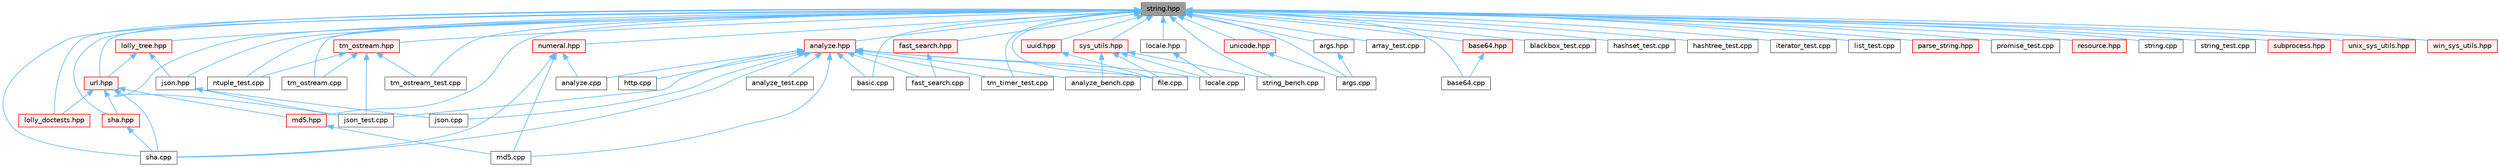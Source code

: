 digraph "string.hpp"
{
 // LATEX_PDF_SIZE
  bgcolor="transparent";
  edge [fontname=Helvetica,fontsize=10,labelfontname=Helvetica,labelfontsize=10];
  node [fontname=Helvetica,fontsize=10,shape=box,height=0.2,width=0.4];
  Node1 [id="Node000001",label="string.hpp",height=0.2,width=0.4,color="gray40", fillcolor="grey60", style="filled", fontcolor="black",tooltip=" "];
  Node1 -> Node2 [id="edge1_Node000001_Node000002",dir="back",color="steelblue1",style="solid",tooltip=" "];
  Node2 [id="Node000002",label="analyze.hpp",height=0.2,width=0.4,color="red", fillcolor="#FFF0F0", style="filled",URL="$analyze_8hpp.html",tooltip=" "];
  Node2 -> Node3 [id="edge2_Node000002_Node000003",dir="back",color="steelblue1",style="solid",tooltip=" "];
  Node3 [id="Node000003",label="analyze.cpp",height=0.2,width=0.4,color="grey40", fillcolor="white", style="filled",URL="$analyze_8cpp.html",tooltip=" "];
  Node2 -> Node4 [id="edge3_Node000002_Node000004",dir="back",color="steelblue1",style="solid",tooltip=" "];
  Node4 [id="Node000004",label="analyze_bench.cpp",height=0.2,width=0.4,color="grey40", fillcolor="white", style="filled",URL="$analyze__bench_8cpp.html",tooltip=" "];
  Node2 -> Node5 [id="edge4_Node000002_Node000005",dir="back",color="steelblue1",style="solid",tooltip=" "];
  Node5 [id="Node000005",label="analyze_test.cpp",height=0.2,width=0.4,color="grey40", fillcolor="white", style="filled",URL="$analyze__test_8cpp.html",tooltip=" "];
  Node2 -> Node6 [id="edge5_Node000002_Node000006",dir="back",color="steelblue1",style="solid",tooltip=" "];
  Node6 [id="Node000006",label="basic.cpp",height=0.2,width=0.4,color="grey40", fillcolor="white", style="filled",URL="$basic_8cpp.html",tooltip=" "];
  Node2 -> Node7 [id="edge6_Node000002_Node000007",dir="back",color="steelblue1",style="solid",tooltip=" "];
  Node7 [id="Node000007",label="fast_search.cpp",height=0.2,width=0.4,color="grey40", fillcolor="white", style="filled",URL="$fast__search_8cpp.html",tooltip=" "];
  Node2 -> Node8 [id="edge7_Node000002_Node000008",dir="back",color="steelblue1",style="solid",tooltip=" "];
  Node8 [id="Node000008",label="file.cpp",height=0.2,width=0.4,color="grey40", fillcolor="white", style="filled",URL="$file_8cpp.html",tooltip=" "];
  Node2 -> Node9 [id="edge8_Node000002_Node000009",dir="back",color="steelblue1",style="solid",tooltip=" "];
  Node9 [id="Node000009",label="http.cpp",height=0.2,width=0.4,color="grey40", fillcolor="white", style="filled",URL="$http_8cpp.html",tooltip=" "];
  Node2 -> Node10 [id="edge9_Node000002_Node000010",dir="back",color="steelblue1",style="solid",tooltip=" "];
  Node10 [id="Node000010",label="json.cpp",height=0.2,width=0.4,color="grey40", fillcolor="white", style="filled",URL="$json_8cpp.html",tooltip=" "];
  Node2 -> Node11 [id="edge10_Node000002_Node000011",dir="back",color="steelblue1",style="solid",tooltip=" "];
  Node11 [id="Node000011",label="json_test.cpp",height=0.2,width=0.4,color="grey40", fillcolor="white", style="filled",URL="$json__test_8cpp.html",tooltip=" "];
  Node2 -> Node12 [id="edge11_Node000002_Node000012",dir="back",color="steelblue1",style="solid",tooltip=" "];
  Node12 [id="Node000012",label="locale.cpp",height=0.2,width=0.4,color="grey40", fillcolor="white", style="filled",URL="$locale_8cpp.html",tooltip=" "];
  Node2 -> Node13 [id="edge12_Node000002_Node000013",dir="back",color="steelblue1",style="solid",tooltip=" "];
  Node13 [id="Node000013",label="md5.cpp",height=0.2,width=0.4,color="grey40", fillcolor="white", style="filled",URL="$md5_8cpp.html",tooltip=" "];
  Node2 -> Node16 [id="edge13_Node000002_Node000016",dir="back",color="steelblue1",style="solid",tooltip=" "];
  Node16 [id="Node000016",label="sha.cpp",height=0.2,width=0.4,color="grey40", fillcolor="white", style="filled",URL="$sha_8cpp.html",tooltip=" "];
  Node2 -> Node17 [id="edge14_Node000002_Node000017",dir="back",color="steelblue1",style="solid",tooltip=" "];
  Node17 [id="Node000017",label="tm_timer_test.cpp",height=0.2,width=0.4,color="grey40", fillcolor="white", style="filled",URL="$tm__timer__test_8cpp.html",tooltip=" "];
  Node1 -> Node21 [id="edge15_Node000001_Node000021",dir="back",color="steelblue1",style="solid",tooltip=" "];
  Node21 [id="Node000021",label="args.cpp",height=0.2,width=0.4,color="grey40", fillcolor="white", style="filled",URL="$args_8cpp.html",tooltip=" "];
  Node1 -> Node22 [id="edge16_Node000001_Node000022",dir="back",color="steelblue1",style="solid",tooltip=" "];
  Node22 [id="Node000022",label="args.hpp",height=0.2,width=0.4,color="grey40", fillcolor="white", style="filled",URL="$args_8hpp.html",tooltip=" "];
  Node22 -> Node21 [id="edge17_Node000022_Node000021",dir="back",color="steelblue1",style="solid",tooltip=" "];
  Node1 -> Node23 [id="edge18_Node000001_Node000023",dir="back",color="steelblue1",style="solid",tooltip=" "];
  Node23 [id="Node000023",label="array_test.cpp",height=0.2,width=0.4,color="grey40", fillcolor="white", style="filled",URL="$array__test_8cpp.html",tooltip=" "];
  Node1 -> Node24 [id="edge19_Node000001_Node000024",dir="back",color="steelblue1",style="solid",tooltip=" "];
  Node24 [id="Node000024",label="base64.cpp",height=0.2,width=0.4,color="grey40", fillcolor="white", style="filled",URL="$base64_8cpp.html",tooltip=" "];
  Node1 -> Node25 [id="edge20_Node000001_Node000025",dir="back",color="steelblue1",style="solid",tooltip=" "];
  Node25 [id="Node000025",label="base64.hpp",height=0.2,width=0.4,color="red", fillcolor="#FFF0F0", style="filled",URL="$base64_8hpp.html",tooltip=" "];
  Node25 -> Node24 [id="edge21_Node000025_Node000024",dir="back",color="steelblue1",style="solid",tooltip=" "];
  Node1 -> Node6 [id="edge22_Node000001_Node000006",dir="back",color="steelblue1",style="solid",tooltip=" "];
  Node1 -> Node27 [id="edge23_Node000001_Node000027",dir="back",color="steelblue1",style="solid",tooltip=" "];
  Node27 [id="Node000027",label="blackbox_test.cpp",height=0.2,width=0.4,color="grey40", fillcolor="white", style="filled",URL="$blackbox__test_8cpp.html",tooltip=" "];
  Node1 -> Node28 [id="edge24_Node000001_Node000028",dir="back",color="steelblue1",style="solid",tooltip=" "];
  Node28 [id="Node000028",label="fast_search.hpp",height=0.2,width=0.4,color="red", fillcolor="#FFF0F0", style="filled",URL="$fast__search_8hpp.html",tooltip=" "];
  Node28 -> Node7 [id="edge25_Node000028_Node000007",dir="back",color="steelblue1",style="solid",tooltip=" "];
  Node1 -> Node8 [id="edge26_Node000001_Node000008",dir="back",color="steelblue1",style="solid",tooltip=" "];
  Node1 -> Node30 [id="edge27_Node000001_Node000030",dir="back",color="steelblue1",style="solid",tooltip=" "];
  Node30 [id="Node000030",label="hashset_test.cpp",height=0.2,width=0.4,color="grey40", fillcolor="white", style="filled",URL="$hashset__test_8cpp.html",tooltip=" "];
  Node1 -> Node31 [id="edge28_Node000001_Node000031",dir="back",color="steelblue1",style="solid",tooltip=" "];
  Node31 [id="Node000031",label="hashtree_test.cpp",height=0.2,width=0.4,color="grey40", fillcolor="white", style="filled",URL="$hashtree__test_8cpp.html",tooltip=" "];
  Node1 -> Node32 [id="edge29_Node000001_Node000032",dir="back",color="steelblue1",style="solid",tooltip=" "];
  Node32 [id="Node000032",label="iterator_test.cpp",height=0.2,width=0.4,color="grey40", fillcolor="white", style="filled",URL="$iterator__test_8cpp.html",tooltip=" "];
  Node1 -> Node33 [id="edge30_Node000001_Node000033",dir="back",color="steelblue1",style="solid",tooltip=" "];
  Node33 [id="Node000033",label="json.hpp",height=0.2,width=0.4,color="grey40", fillcolor="white", style="filled",URL="$json_8hpp.html",tooltip=" "];
  Node33 -> Node10 [id="edge31_Node000033_Node000010",dir="back",color="steelblue1",style="solid",tooltip=" "];
  Node33 -> Node11 [id="edge32_Node000033_Node000011",dir="back",color="steelblue1",style="solid",tooltip=" "];
  Node1 -> Node11 [id="edge33_Node000001_Node000011",dir="back",color="steelblue1",style="solid",tooltip=" "];
  Node1 -> Node34 [id="edge34_Node000001_Node000034",dir="back",color="steelblue1",style="solid",tooltip=" "];
  Node34 [id="Node000034",label="list_test.cpp",height=0.2,width=0.4,color="grey40", fillcolor="white", style="filled",URL="$list__test_8cpp.html",tooltip=" "];
  Node1 -> Node35 [id="edge35_Node000001_Node000035",dir="back",color="steelblue1",style="solid",tooltip=" "];
  Node35 [id="Node000035",label="locale.hpp",height=0.2,width=0.4,color="grey40", fillcolor="white", style="filled",URL="$locale_8hpp.html",tooltip=" "];
  Node35 -> Node12 [id="edge36_Node000035_Node000012",dir="back",color="steelblue1",style="solid",tooltip=" "];
  Node1 -> Node36 [id="edge37_Node000001_Node000036",dir="back",color="steelblue1",style="solid",tooltip=" "];
  Node36 [id="Node000036",label="lolly_doctests.hpp",height=0.2,width=0.4,color="red", fillcolor="#FFF0F0", style="filled",URL="$lolly__doctests_8hpp.html",tooltip=" "];
  Node1 -> Node61 [id="edge38_Node000001_Node000061",dir="back",color="steelblue1",style="solid",tooltip=" "];
  Node61 [id="Node000061",label="lolly_tree.hpp",height=0.2,width=0.4,color="red", fillcolor="#FFF0F0", style="filled",URL="$lolly__tree_8hpp.html",tooltip=" "];
  Node61 -> Node33 [id="edge39_Node000061_Node000033",dir="back",color="steelblue1",style="solid",tooltip=" "];
  Node61 -> Node64 [id="edge40_Node000061_Node000064",dir="back",color="steelblue1",style="solid",tooltip=" "];
  Node64 [id="Node000064",label="url.hpp",height=0.2,width=0.4,color="red", fillcolor="#FFF0F0", style="filled",URL="$url_8hpp.html",tooltip=" "];
  Node64 -> Node36 [id="edge41_Node000064_Node000036",dir="back",color="steelblue1",style="solid",tooltip=" "];
  Node64 -> Node72 [id="edge42_Node000064_Node000072",dir="back",color="steelblue1",style="solid",tooltip=" "];
  Node72 [id="Node000072",label="md5.hpp",height=0.2,width=0.4,color="red", fillcolor="#FFF0F0", style="filled",URL="$md5_8hpp.html",tooltip=" "];
  Node72 -> Node13 [id="edge43_Node000072_Node000013",dir="back",color="steelblue1",style="solid",tooltip=" "];
  Node64 -> Node16 [id="edge44_Node000064_Node000016",dir="back",color="steelblue1",style="solid",tooltip=" "];
  Node64 -> Node73 [id="edge45_Node000064_Node000073",dir="back",color="steelblue1",style="solid",tooltip=" "];
  Node73 [id="Node000073",label="sha.hpp",height=0.2,width=0.4,color="red", fillcolor="#FFF0F0", style="filled",URL="$sha_8hpp.html",tooltip=" "];
  Node73 -> Node16 [id="edge46_Node000073_Node000016",dir="back",color="steelblue1",style="solid",tooltip=" "];
  Node1 -> Node72 [id="edge47_Node000001_Node000072",dir="back",color="steelblue1",style="solid",tooltip=" "];
  Node1 -> Node45 [id="edge48_Node000001_Node000045",dir="back",color="steelblue1",style="solid",tooltip=" "];
  Node45 [id="Node000045",label="ntuple_test.cpp",height=0.2,width=0.4,color="grey40", fillcolor="white", style="filled",URL="$ntuple__test_8cpp.html",tooltip=" "];
  Node1 -> Node79 [id="edge49_Node000001_Node000079",dir="back",color="steelblue1",style="solid",tooltip=" "];
  Node79 [id="Node000079",label="numeral.hpp",height=0.2,width=0.4,color="red", fillcolor="#FFF0F0", style="filled",URL="$numeral_8hpp.html",tooltip=" "];
  Node79 -> Node3 [id="edge50_Node000079_Node000003",dir="back",color="steelblue1",style="solid",tooltip=" "];
  Node79 -> Node13 [id="edge51_Node000079_Node000013",dir="back",color="steelblue1",style="solid",tooltip=" "];
  Node79 -> Node16 [id="edge52_Node000079_Node000016",dir="back",color="steelblue1",style="solid",tooltip=" "];
  Node1 -> Node80 [id="edge53_Node000001_Node000080",dir="back",color="steelblue1",style="solid",tooltip=" "];
  Node80 [id="Node000080",label="parse_string.hpp",height=0.2,width=0.4,color="red", fillcolor="#FFF0F0", style="filled",URL="$parse__string_8hpp.html",tooltip=" "];
  Node1 -> Node48 [id="edge54_Node000001_Node000048",dir="back",color="steelblue1",style="solid",tooltip=" "];
  Node48 [id="Node000048",label="promise_test.cpp",height=0.2,width=0.4,color="grey40", fillcolor="white", style="filled",URL="$promise__test_8cpp.html",tooltip=" "];
  Node1 -> Node81 [id="edge55_Node000001_Node000081",dir="back",color="steelblue1",style="solid",tooltip=" "];
  Node81 [id="Node000081",label="resource.hpp",height=0.2,width=0.4,color="red", fillcolor="#FFF0F0", style="filled",URL="$resource_8hpp.html",tooltip=" "];
  Node1 -> Node16 [id="edge56_Node000001_Node000016",dir="back",color="steelblue1",style="solid",tooltip=" "];
  Node1 -> Node73 [id="edge57_Node000001_Node000073",dir="back",color="steelblue1",style="solid",tooltip=" "];
  Node1 -> Node82 [id="edge58_Node000001_Node000082",dir="back",color="steelblue1",style="solid",tooltip=" "];
  Node82 [id="Node000082",label="string.cpp",height=0.2,width=0.4,color="grey40", fillcolor="white", style="filled",URL="$string_8cpp.html",tooltip=" "];
  Node1 -> Node83 [id="edge59_Node000001_Node000083",dir="back",color="steelblue1",style="solid",tooltip=" "];
  Node83 [id="Node000083",label="string_bench.cpp",height=0.2,width=0.4,color="grey40", fillcolor="white", style="filled",URL="$string__bench_8cpp.html",tooltip=" "];
  Node1 -> Node52 [id="edge60_Node000001_Node000052",dir="back",color="steelblue1",style="solid",tooltip=" "];
  Node52 [id="Node000052",label="string_test.cpp",height=0.2,width=0.4,color="grey40", fillcolor="white", style="filled",URL="$string__test_8cpp.html",tooltip=" "];
  Node1 -> Node84 [id="edge61_Node000001_Node000084",dir="back",color="steelblue1",style="solid",tooltip=" "];
  Node84 [id="Node000084",label="subprocess.hpp",height=0.2,width=0.4,color="red", fillcolor="#FFF0F0", style="filled",URL="$subprocess_8hpp.html",tooltip=" "];
  Node1 -> Node86 [id="edge62_Node000001_Node000086",dir="back",color="steelblue1",style="solid",tooltip=" "];
  Node86 [id="Node000086",label="sys_utils.hpp",height=0.2,width=0.4,color="red", fillcolor="#FFF0F0", style="filled",URL="$sys__utils_8hpp.html",tooltip=" "];
  Node86 -> Node4 [id="edge63_Node000086_Node000004",dir="back",color="steelblue1",style="solid",tooltip=" "];
  Node86 -> Node8 [id="edge64_Node000086_Node000008",dir="back",color="steelblue1",style="solid",tooltip=" "];
  Node86 -> Node12 [id="edge65_Node000086_Node000012",dir="back",color="steelblue1",style="solid",tooltip=" "];
  Node86 -> Node83 [id="edge66_Node000086_Node000083",dir="back",color="steelblue1",style="solid",tooltip=" "];
  Node1 -> Node89 [id="edge67_Node000001_Node000089",dir="back",color="steelblue1",style="solid",tooltip=" "];
  Node89 [id="Node000089",label="tm_ostream.cpp",height=0.2,width=0.4,color="grey40", fillcolor="white", style="filled",URL="$tm__ostream_8cpp.html",tooltip=" "];
  Node1 -> Node90 [id="edge68_Node000001_Node000090",dir="back",color="steelblue1",style="solid",tooltip=" "];
  Node90 [id="Node000090",label="tm_ostream.hpp",height=0.2,width=0.4,color="red", fillcolor="#FFF0F0", style="filled",URL="$tm__ostream_8hpp.html",tooltip=" "];
  Node90 -> Node11 [id="edge69_Node000090_Node000011",dir="back",color="steelblue1",style="solid",tooltip=" "];
  Node90 -> Node45 [id="edge70_Node000090_Node000045",dir="back",color="steelblue1",style="solid",tooltip=" "];
  Node90 -> Node89 [id="edge71_Node000090_Node000089",dir="back",color="steelblue1",style="solid",tooltip=" "];
  Node90 -> Node57 [id="edge72_Node000090_Node000057",dir="back",color="steelblue1",style="solid",tooltip=" "];
  Node57 [id="Node000057",label="tm_ostream_test.cpp",height=0.2,width=0.4,color="grey40", fillcolor="white", style="filled",URL="$tm__ostream__test_8cpp.html",tooltip=" "];
  Node1 -> Node57 [id="edge73_Node000001_Node000057",dir="back",color="steelblue1",style="solid",tooltip=" "];
  Node1 -> Node17 [id="edge74_Node000001_Node000017",dir="back",color="steelblue1",style="solid",tooltip=" "];
  Node1 -> Node126 [id="edge75_Node000001_Node000126",dir="back",color="steelblue1",style="solid",tooltip=" "];
  Node126 [id="Node000126",label="unicode.hpp",height=0.2,width=0.4,color="red", fillcolor="#FFF0F0", style="filled",URL="$unicode_8hpp.html",tooltip=" "];
  Node126 -> Node21 [id="edge76_Node000126_Node000021",dir="back",color="steelblue1",style="solid",tooltip=" "];
  Node1 -> Node99 [id="edge77_Node000001_Node000099",dir="back",color="steelblue1",style="solid",tooltip=" "];
  Node99 [id="Node000099",label="unix_sys_utils.hpp",height=0.2,width=0.4,color="red", fillcolor="#FFF0F0", style="filled",URL="$unix__sys__utils_8hpp.html",tooltip=" "];
  Node1 -> Node64 [id="edge78_Node000001_Node000064",dir="back",color="steelblue1",style="solid",tooltip=" "];
  Node1 -> Node128 [id="edge79_Node000001_Node000128",dir="back",color="steelblue1",style="solid",tooltip=" "];
  Node128 [id="Node000128",label="uuid.hpp",height=0.2,width=0.4,color="red", fillcolor="#FFF0F0", style="filled",URL="$uuid_8hpp.html",tooltip=" "];
  Node128 -> Node8 [id="edge80_Node000128_Node000008",dir="back",color="steelblue1",style="solid",tooltip=" "];
  Node1 -> Node100 [id="edge81_Node000001_Node000100",dir="back",color="steelblue1",style="solid",tooltip=" "];
  Node100 [id="Node000100",label="win_sys_utils.hpp",height=0.2,width=0.4,color="red", fillcolor="#FFF0F0", style="filled",URL="$win__sys__utils_8hpp.html",tooltip=" "];
}
